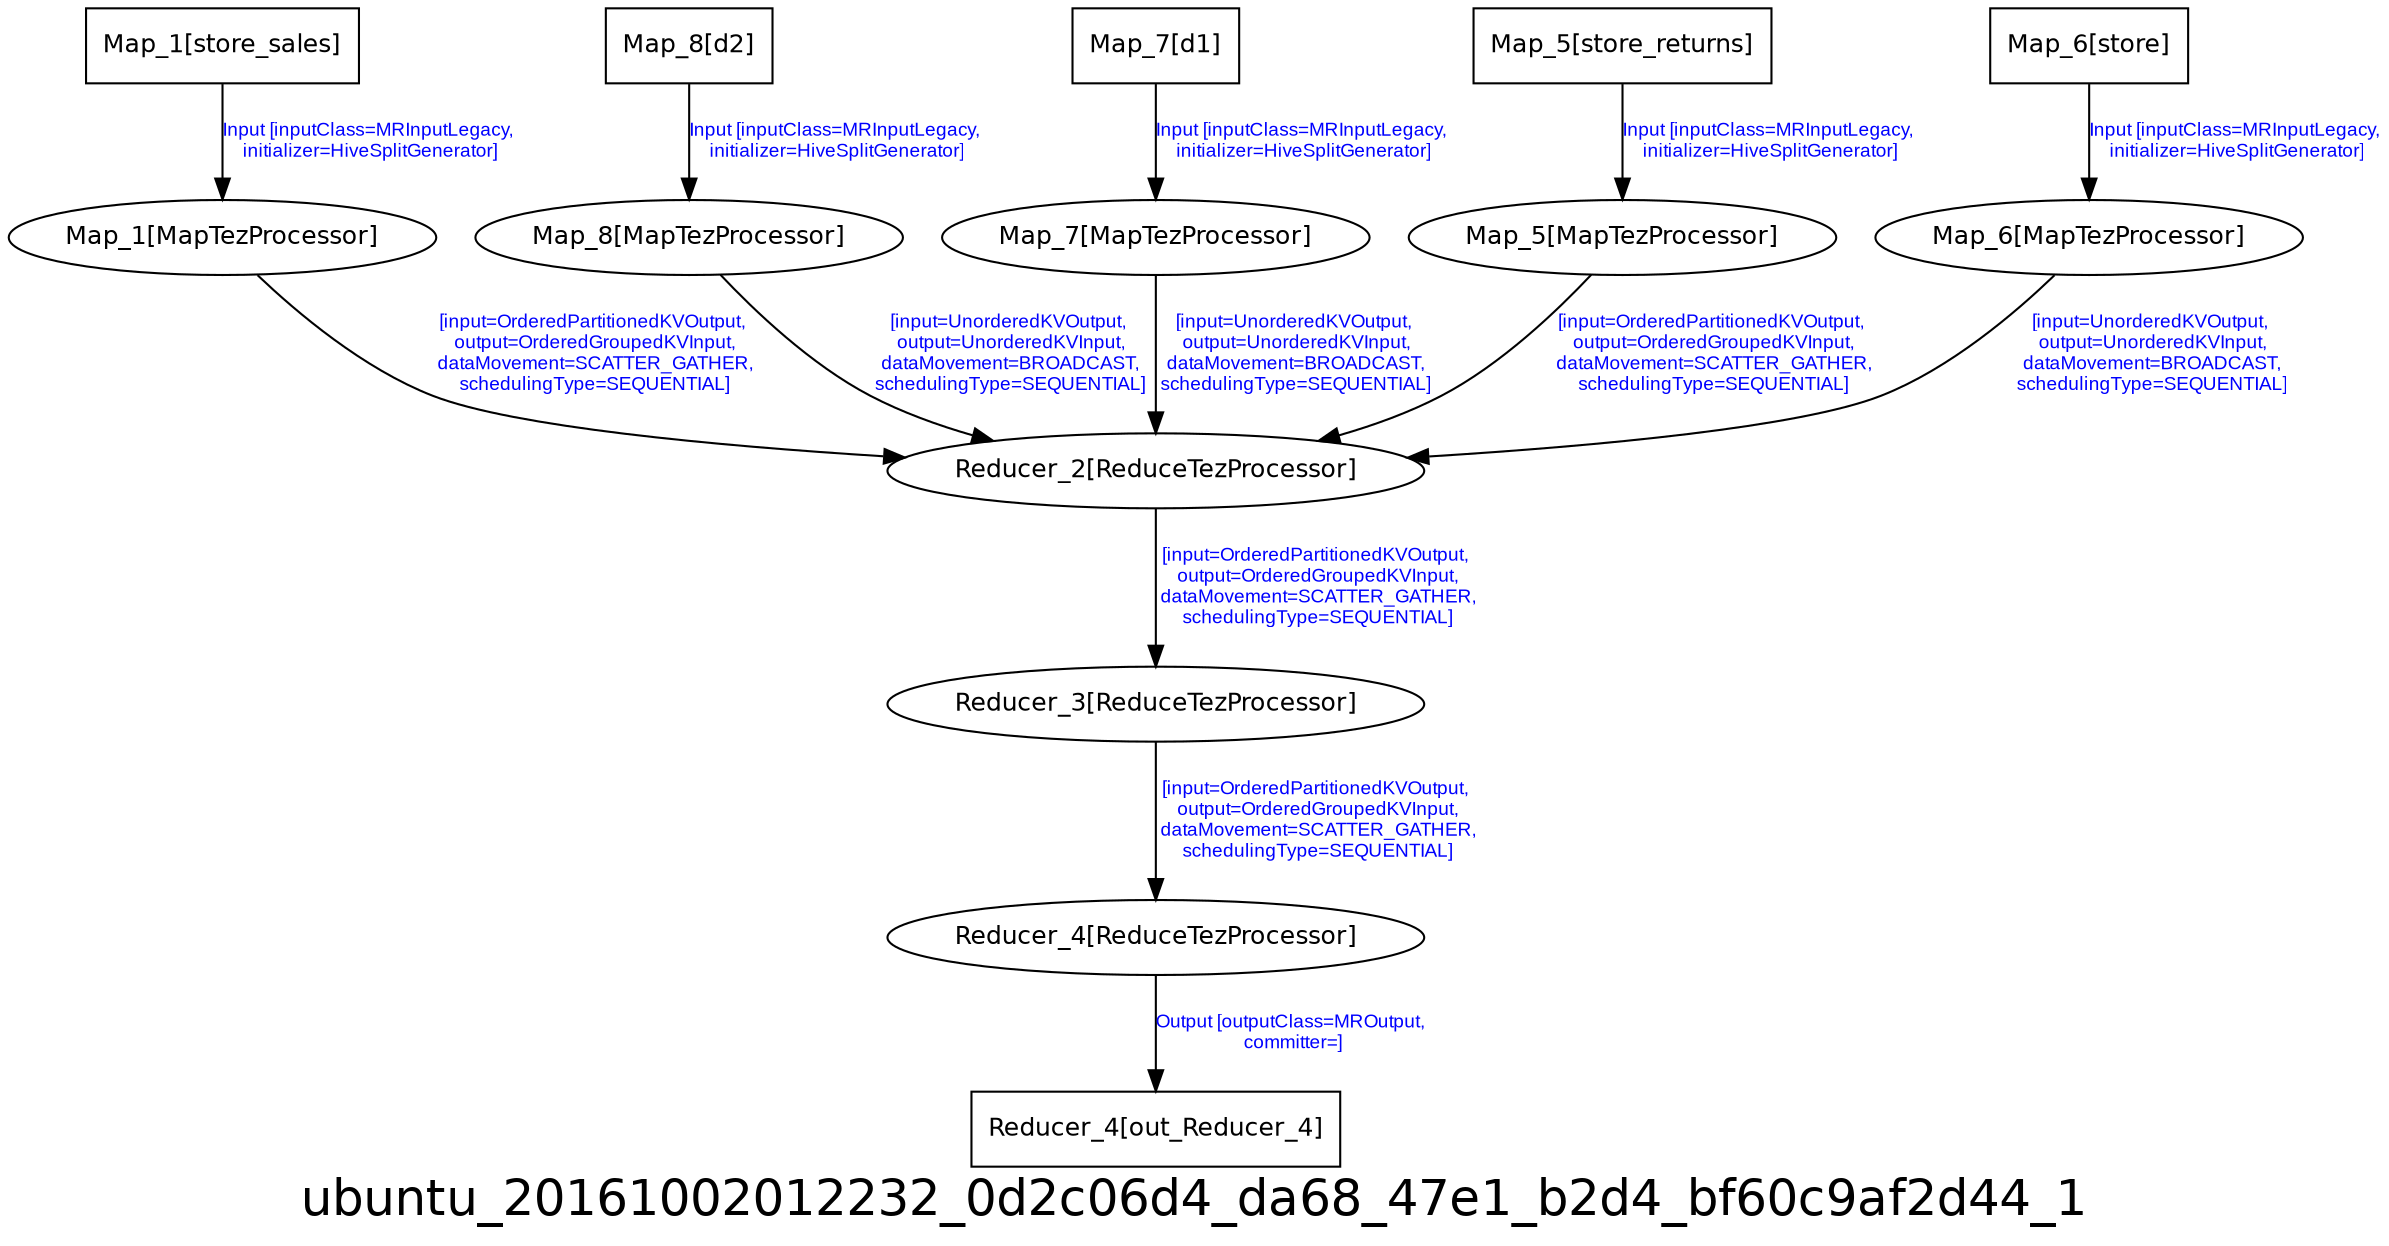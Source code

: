 digraph ubuntu_20161002012232_0d2c06d4_da68_47e1_b2d4_bf60c9af2d44_1 {
graph [ label="ubuntu_20161002012232_0d2c06d4_da68_47e1_b2d4_bf60c9af2d44_1", fontsize=24, fontname=Helvetica];
node [fontsize=12, fontname=Helvetica];
edge [fontsize=9, fontcolor=blue, fontname=Arial];
"ubuntu_20161002012232_0d2c06d4_da68_47e1_b2d4_bf60c9af2d44_1.Reducer_4" [ label = "Reducer_4[ReduceTezProcessor]" ];
"ubuntu_20161002012232_0d2c06d4_da68_47e1_b2d4_bf60c9af2d44_1.Reducer_4" -> "ubuntu_20161002012232_0d2c06d4_da68_47e1_b2d4_bf60c9af2d44_1.Reducer_4_out_Reducer_4" [ label = "Output [outputClass=MROutput,\n committer=]" ];
"ubuntu_20161002012232_0d2c06d4_da68_47e1_b2d4_bf60c9af2d44_1.Map_1_store_sales" [ label = "Map_1[store_sales]", shape = "box" ];
"ubuntu_20161002012232_0d2c06d4_da68_47e1_b2d4_bf60c9af2d44_1.Map_1_store_sales" -> "ubuntu_20161002012232_0d2c06d4_da68_47e1_b2d4_bf60c9af2d44_1.Map_1" [ label = "Input [inputClass=MRInputLegacy,\n initializer=HiveSplitGenerator]" ];
"ubuntu_20161002012232_0d2c06d4_da68_47e1_b2d4_bf60c9af2d44_1.Map_1" [ label = "Map_1[MapTezProcessor]" ];
"ubuntu_20161002012232_0d2c06d4_da68_47e1_b2d4_bf60c9af2d44_1.Map_1" -> "ubuntu_20161002012232_0d2c06d4_da68_47e1_b2d4_bf60c9af2d44_1.Reducer_2" [ label = "[input=OrderedPartitionedKVOutput,\n output=OrderedGroupedKVInput,\n dataMovement=SCATTER_GATHER,\n schedulingType=SEQUENTIAL]" ];
"ubuntu_20161002012232_0d2c06d4_da68_47e1_b2d4_bf60c9af2d44_1.Map_8_d2" [ label = "Map_8[d2]", shape = "box" ];
"ubuntu_20161002012232_0d2c06d4_da68_47e1_b2d4_bf60c9af2d44_1.Map_8_d2" -> "ubuntu_20161002012232_0d2c06d4_da68_47e1_b2d4_bf60c9af2d44_1.Map_8" [ label = "Input [inputClass=MRInputLegacy,\n initializer=HiveSplitGenerator]" ];
"ubuntu_20161002012232_0d2c06d4_da68_47e1_b2d4_bf60c9af2d44_1.Map_7_d1" [ label = "Map_7[d1]", shape = "box" ];
"ubuntu_20161002012232_0d2c06d4_da68_47e1_b2d4_bf60c9af2d44_1.Map_7_d1" -> "ubuntu_20161002012232_0d2c06d4_da68_47e1_b2d4_bf60c9af2d44_1.Map_7" [ label = "Input [inputClass=MRInputLegacy,\n initializer=HiveSplitGenerator]" ];
"ubuntu_20161002012232_0d2c06d4_da68_47e1_b2d4_bf60c9af2d44_1.Map_8" [ label = "Map_8[MapTezProcessor]" ];
"ubuntu_20161002012232_0d2c06d4_da68_47e1_b2d4_bf60c9af2d44_1.Map_8" -> "ubuntu_20161002012232_0d2c06d4_da68_47e1_b2d4_bf60c9af2d44_1.Reducer_2" [ label = "[input=UnorderedKVOutput,\n output=UnorderedKVInput,\n dataMovement=BROADCAST,\n schedulingType=SEQUENTIAL]" ];
"ubuntu_20161002012232_0d2c06d4_da68_47e1_b2d4_bf60c9af2d44_1.Reducer_3" [ label = "Reducer_3[ReduceTezProcessor]" ];
"ubuntu_20161002012232_0d2c06d4_da68_47e1_b2d4_bf60c9af2d44_1.Reducer_3" -> "ubuntu_20161002012232_0d2c06d4_da68_47e1_b2d4_bf60c9af2d44_1.Reducer_4" [ label = "[input=OrderedPartitionedKVOutput,\n output=OrderedGroupedKVInput,\n dataMovement=SCATTER_GATHER,\n schedulingType=SEQUENTIAL]" ];
"ubuntu_20161002012232_0d2c06d4_da68_47e1_b2d4_bf60c9af2d44_1.Map_5" [ label = "Map_5[MapTezProcessor]" ];
"ubuntu_20161002012232_0d2c06d4_da68_47e1_b2d4_bf60c9af2d44_1.Map_5" -> "ubuntu_20161002012232_0d2c06d4_da68_47e1_b2d4_bf60c9af2d44_1.Reducer_2" [ label = "[input=OrderedPartitionedKVOutput,\n output=OrderedGroupedKVInput,\n dataMovement=SCATTER_GATHER,\n schedulingType=SEQUENTIAL]" ];
"ubuntu_20161002012232_0d2c06d4_da68_47e1_b2d4_bf60c9af2d44_1.Reducer_2" [ label = "Reducer_2[ReduceTezProcessor]" ];
"ubuntu_20161002012232_0d2c06d4_da68_47e1_b2d4_bf60c9af2d44_1.Reducer_2" -> "ubuntu_20161002012232_0d2c06d4_da68_47e1_b2d4_bf60c9af2d44_1.Reducer_3" [ label = "[input=OrderedPartitionedKVOutput,\n output=OrderedGroupedKVInput,\n dataMovement=SCATTER_GATHER,\n schedulingType=SEQUENTIAL]" ];
"ubuntu_20161002012232_0d2c06d4_da68_47e1_b2d4_bf60c9af2d44_1.Reducer_4_out_Reducer_4" [ label = "Reducer_4[out_Reducer_4]", shape = "box" ];
"ubuntu_20161002012232_0d2c06d4_da68_47e1_b2d4_bf60c9af2d44_1.Map_7" [ label = "Map_7[MapTezProcessor]" ];
"ubuntu_20161002012232_0d2c06d4_da68_47e1_b2d4_bf60c9af2d44_1.Map_7" -> "ubuntu_20161002012232_0d2c06d4_da68_47e1_b2d4_bf60c9af2d44_1.Reducer_2" [ label = "[input=UnorderedKVOutput,\n output=UnorderedKVInput,\n dataMovement=BROADCAST,\n schedulingType=SEQUENTIAL]" ];
"ubuntu_20161002012232_0d2c06d4_da68_47e1_b2d4_bf60c9af2d44_1.Map_6_store" [ label = "Map_6[store]", shape = "box" ];
"ubuntu_20161002012232_0d2c06d4_da68_47e1_b2d4_bf60c9af2d44_1.Map_6_store" -> "ubuntu_20161002012232_0d2c06d4_da68_47e1_b2d4_bf60c9af2d44_1.Map_6" [ label = "Input [inputClass=MRInputLegacy,\n initializer=HiveSplitGenerator]" ];
"ubuntu_20161002012232_0d2c06d4_da68_47e1_b2d4_bf60c9af2d44_1.Map_6" [ label = "Map_6[MapTezProcessor]" ];
"ubuntu_20161002012232_0d2c06d4_da68_47e1_b2d4_bf60c9af2d44_1.Map_6" -> "ubuntu_20161002012232_0d2c06d4_da68_47e1_b2d4_bf60c9af2d44_1.Reducer_2" [ label = "[input=UnorderedKVOutput,\n output=UnorderedKVInput,\n dataMovement=BROADCAST,\n schedulingType=SEQUENTIAL]" ];
"ubuntu_20161002012232_0d2c06d4_da68_47e1_b2d4_bf60c9af2d44_1.Map_5_store_returns" [ label = "Map_5[store_returns]", shape = "box" ];
"ubuntu_20161002012232_0d2c06d4_da68_47e1_b2d4_bf60c9af2d44_1.Map_5_store_returns" -> "ubuntu_20161002012232_0d2c06d4_da68_47e1_b2d4_bf60c9af2d44_1.Map_5" [ label = "Input [inputClass=MRInputLegacy,\n initializer=HiveSplitGenerator]" ];
}
